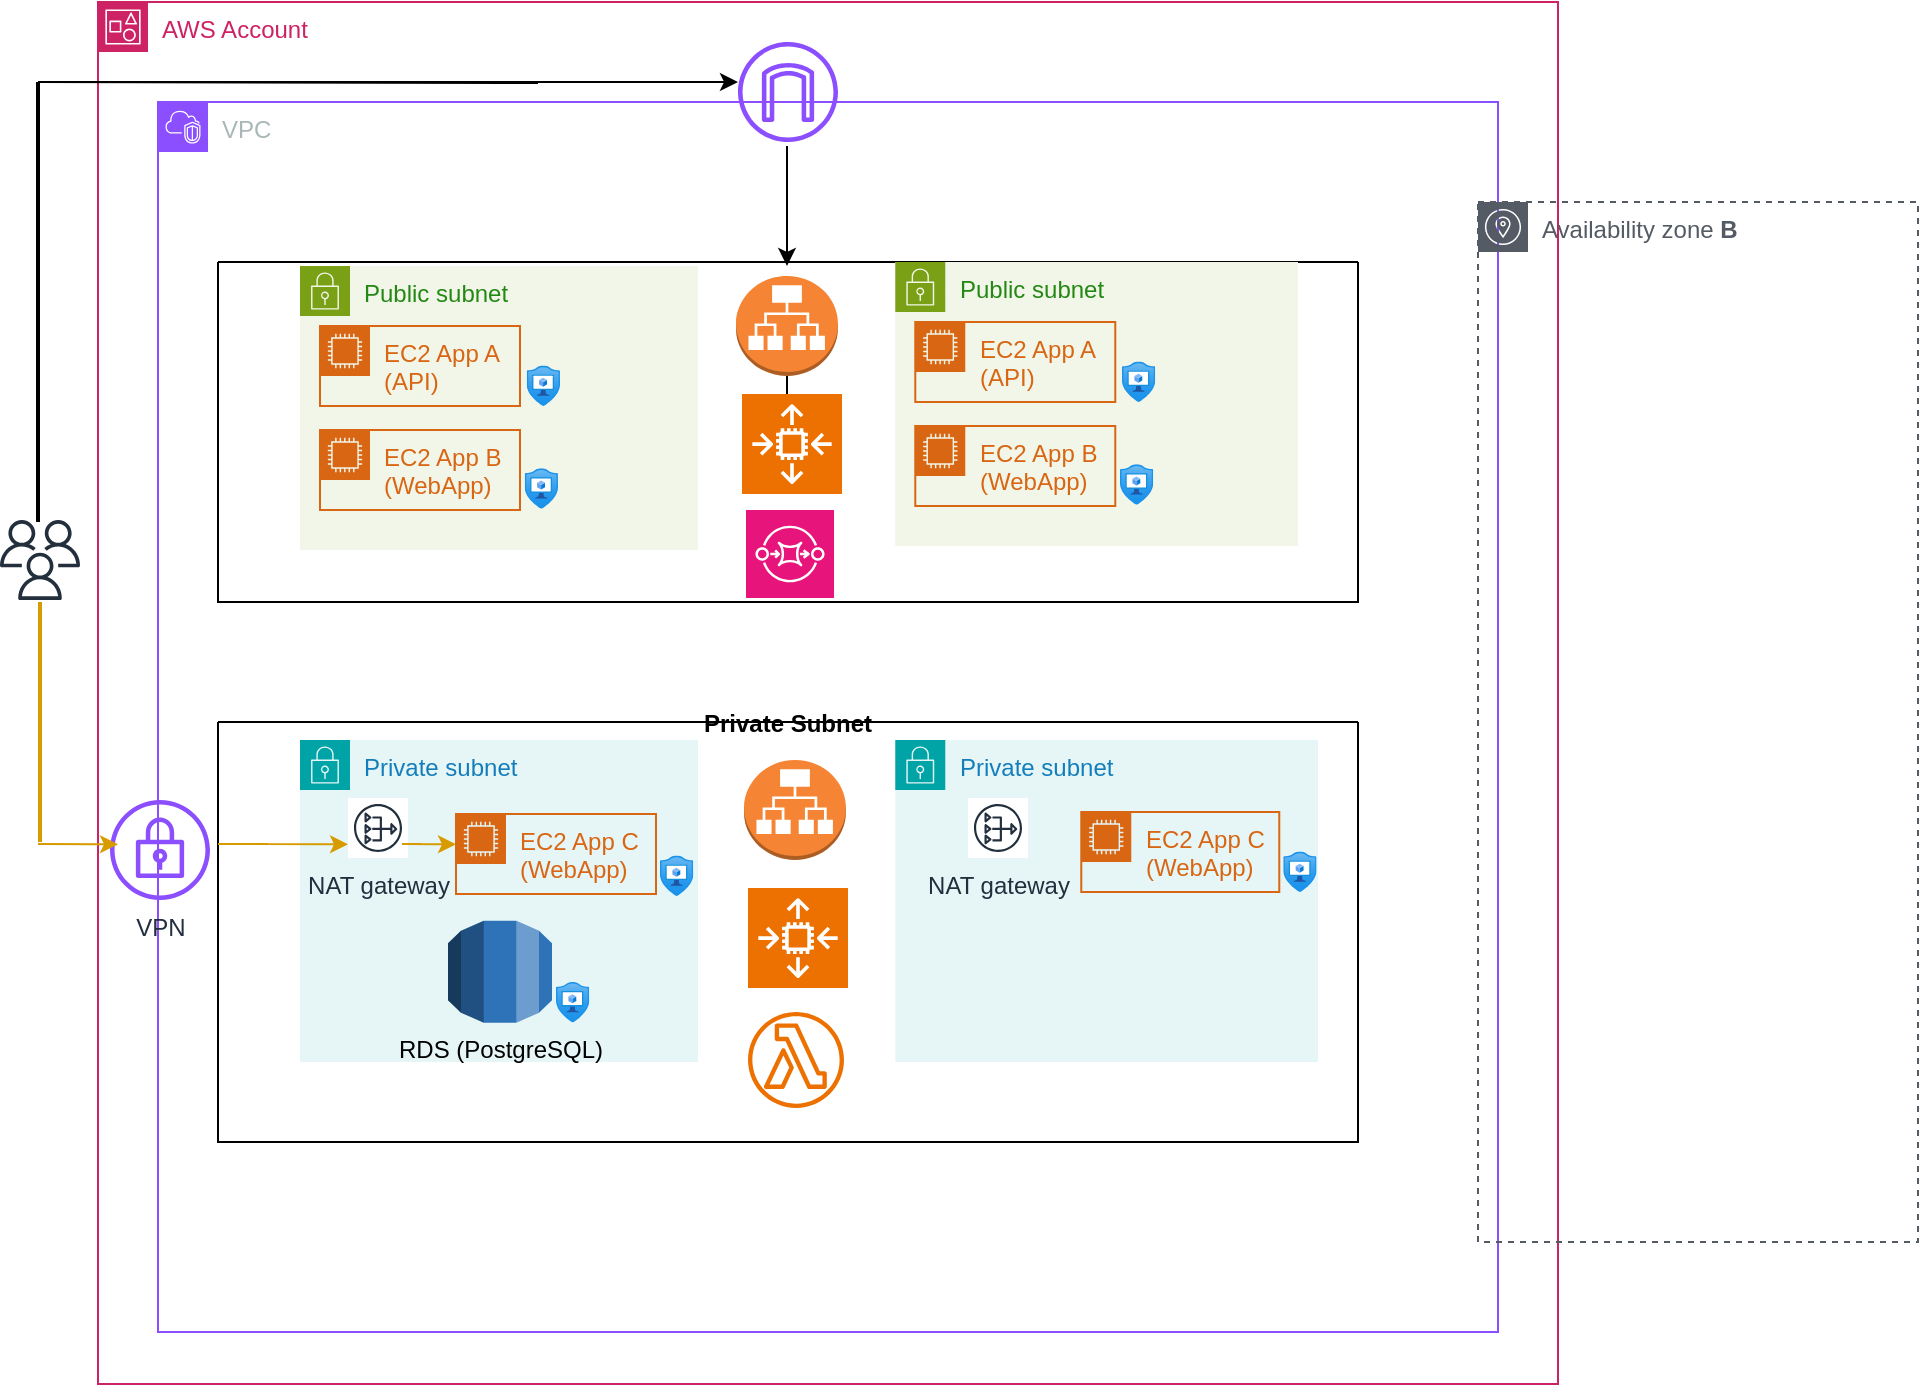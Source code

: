 <mxfile version="24.0.8" type="github">
  <diagram name="Page-1" id="gSooiQx2TL4_eroyyXrg">
    <mxGraphModel dx="1194" dy="716" grid="1" gridSize="10" guides="1" tooltips="1" connect="1" arrows="1" fold="1" page="1" pageScale="1" pageWidth="850" pageHeight="1100" math="0" shadow="0">
      <root>
        <mxCell id="0" />
        <mxCell id="1" parent="0" />
        <mxCell id="qh6bIkeYXSryROl8LY-i-43" value="AWS Account" style="points=[[0,0],[0.25,0],[0.5,0],[0.75,0],[1,0],[1,0.25],[1,0.5],[1,0.75],[1,1],[0.75,1],[0.5,1],[0.25,1],[0,1],[0,0.75],[0,0.5],[0,0.25]];outlineConnect=0;gradientColor=none;html=1;whiteSpace=wrap;fontSize=12;fontStyle=0;container=1;pointerEvents=0;collapsible=0;recursiveResize=0;shape=mxgraph.aws4.group;grIcon=mxgraph.aws4.group_account;strokeColor=#CD2264;fillColor=none;verticalAlign=top;align=left;spacingLeft=30;fontColor=#CD2264;dashed=0;" vertex="1" parent="1">
          <mxGeometry x="60" y="20" width="730" height="691" as="geometry" />
        </mxCell>
        <mxCell id="qh6bIkeYXSryROl8LY-i-1" value="VPC" style="points=[[0,0],[0.25,0],[0.5,0],[0.75,0],[1,0],[1,0.25],[1,0.5],[1,0.75],[1,1],[0.75,1],[0.5,1],[0.25,1],[0,1],[0,0.75],[0,0.5],[0,0.25]];outlineConnect=0;gradientColor=none;html=1;whiteSpace=wrap;fontSize=12;fontStyle=0;container=1;pointerEvents=0;collapsible=0;recursiveResize=0;shape=mxgraph.aws4.group;grIcon=mxgraph.aws4.group_vpc2;strokeColor=#8C4FFF;fillColor=none;verticalAlign=top;align=left;spacingLeft=30;fontColor=#AAB7B8;dashed=0;" vertex="1" parent="qh6bIkeYXSryROl8LY-i-43">
          <mxGeometry x="30" y="50" width="670" height="615" as="geometry" />
        </mxCell>
        <mxCell id="qh6bIkeYXSryROl8LY-i-3" value="Public subnet" style="points=[[0,0],[0.25,0],[0.5,0],[0.75,0],[1,0],[1,0.25],[1,0.5],[1,0.75],[1,1],[0.75,1],[0.5,1],[0.25,1],[0,1],[0,0.75],[0,0.5],[0,0.25]];outlineConnect=0;gradientColor=none;html=1;whiteSpace=wrap;fontSize=12;fontStyle=0;container=1;pointerEvents=0;collapsible=0;recursiveResize=0;shape=mxgraph.aws4.group;grIcon=mxgraph.aws4.group_security_group;grStroke=0;strokeColor=#7AA116;fillColor=#F2F6E8;verticalAlign=top;align=left;spacingLeft=30;fontColor=#248814;dashed=0;" vertex="1" parent="qh6bIkeYXSryROl8LY-i-1">
          <mxGeometry x="71" y="82" width="199" height="142" as="geometry" />
        </mxCell>
        <mxCell id="qh6bIkeYXSryROl8LY-i-5" value="EC2 App A (API)" style="points=[[0,0],[0.25,0],[0.5,0],[0.75,0],[1,0],[1,0.25],[1,0.5],[1,0.75],[1,1],[0.75,1],[0.5,1],[0.25,1],[0,1],[0,0.75],[0,0.5],[0,0.25]];outlineConnect=0;gradientColor=none;html=1;whiteSpace=wrap;fontSize=12;fontStyle=0;container=1;pointerEvents=0;collapsible=0;recursiveResize=0;shape=mxgraph.aws4.group;grIcon=mxgraph.aws4.group_ec2_instance_contents;strokeColor=#D86613;fillColor=none;verticalAlign=top;align=left;spacingLeft=30;fontColor=#D86613;dashed=0;" vertex="1" parent="qh6bIkeYXSryROl8LY-i-3">
          <mxGeometry x="10" y="30" width="100" height="40" as="geometry" />
        </mxCell>
        <mxCell id="qh6bIkeYXSryROl8LY-i-6" value="EC2 App B (WebApp)" style="points=[[0,0],[0.25,0],[0.5,0],[0.75,0],[1,0],[1,0.25],[1,0.5],[1,0.75],[1,1],[0.75,1],[0.5,1],[0.25,1],[0,1],[0,0.75],[0,0.5],[0,0.25]];outlineConnect=0;gradientColor=none;html=1;whiteSpace=wrap;fontSize=12;fontStyle=0;container=1;pointerEvents=0;collapsible=0;recursiveResize=0;shape=mxgraph.aws4.group;grIcon=mxgraph.aws4.group_ec2_instance_contents;strokeColor=#D86613;fillColor=none;verticalAlign=top;align=left;spacingLeft=30;fontColor=#D86613;dashed=0;" vertex="1" parent="qh6bIkeYXSryROl8LY-i-3">
          <mxGeometry x="10" y="82" width="100" height="40" as="geometry" />
        </mxCell>
        <mxCell id="qh6bIkeYXSryROl8LY-i-10" value="" style="image;aspect=fixed;html=1;points=[];align=center;fontSize=12;image=img/lib/azure2/security/Application_Security_Groups.svg;" vertex="1" parent="qh6bIkeYXSryROl8LY-i-3">
          <mxGeometry x="112.36" y="101.15" width="16.64" height="20.21" as="geometry" />
        </mxCell>
        <mxCell id="qh6bIkeYXSryROl8LY-i-38" value="" style="image;aspect=fixed;html=1;points=[];align=center;fontSize=12;image=img/lib/azure2/security/Application_Security_Groups.svg;" vertex="1" parent="qh6bIkeYXSryROl8LY-i-3">
          <mxGeometry x="113.36" y="49.79" width="16.64" height="20.21" as="geometry" />
        </mxCell>
        <mxCell id="qh6bIkeYXSryROl8LY-i-16" value="Private subnet" style="points=[[0,0],[0.25,0],[0.5,0],[0.75,0],[1,0],[1,0.25],[1,0.5],[1,0.75],[1,1],[0.75,1],[0.5,1],[0.25,1],[0,1],[0,0.75],[0,0.5],[0,0.25]];outlineConnect=0;gradientColor=none;html=1;whiteSpace=wrap;fontSize=12;fontStyle=0;container=1;pointerEvents=0;collapsible=0;recursiveResize=0;shape=mxgraph.aws4.group;grIcon=mxgraph.aws4.group_security_group;grStroke=0;strokeColor=#00A4A6;fillColor=#E6F6F7;verticalAlign=top;align=left;spacingLeft=30;fontColor=#147EBA;dashed=0;" vertex="1" parent="qh6bIkeYXSryROl8LY-i-1">
          <mxGeometry x="71" y="319" width="199" height="161" as="geometry" />
        </mxCell>
        <mxCell id="qh6bIkeYXSryROl8LY-i-17" value="EC2 App C (WebApp)" style="points=[[0,0],[0.25,0],[0.5,0],[0.75,0],[1,0],[1,0.25],[1,0.5],[1,0.75],[1,1],[0.75,1],[0.5,1],[0.25,1],[0,1],[0,0.75],[0,0.5],[0,0.25]];outlineConnect=0;gradientColor=none;html=1;whiteSpace=wrap;fontSize=12;fontStyle=0;container=1;pointerEvents=0;collapsible=0;recursiveResize=0;shape=mxgraph.aws4.group;grIcon=mxgraph.aws4.group_ec2_instance_contents;strokeColor=#D86613;fillColor=none;verticalAlign=top;align=left;spacingLeft=30;fontColor=#D86613;dashed=0;" vertex="1" parent="qh6bIkeYXSryROl8LY-i-16">
          <mxGeometry x="78" y="37" width="100" height="40" as="geometry" />
        </mxCell>
        <mxCell id="qh6bIkeYXSryROl8LY-i-20" value="" style="sketch=0;outlineConnect=0;fontColor=#232F3E;gradientColor=none;fillColor=#ED7100;strokeColor=none;dashed=0;verticalLabelPosition=bottom;verticalAlign=top;align=center;html=1;fontSize=12;fontStyle=0;aspect=fixed;pointerEvents=1;shape=mxgraph.aws4.lambda_function;" vertex="1" parent="qh6bIkeYXSryROl8LY-i-16">
          <mxGeometry x="224" y="136" width="48" height="48" as="geometry" />
        </mxCell>
        <mxCell id="qh6bIkeYXSryROl8LY-i-24" value="RDS (PostgreSQL)" style="outlineConnect=0;dashed=0;verticalLabelPosition=bottom;verticalAlign=top;align=center;html=1;shape=mxgraph.aws3.rds;fillColor=#2E73B8;gradientColor=none;" vertex="1" parent="qh6bIkeYXSryROl8LY-i-16">
          <mxGeometry x="74" y="90.36" width="52" height="51" as="geometry" />
        </mxCell>
        <mxCell id="qh6bIkeYXSryROl8LY-i-41" value="" style="image;aspect=fixed;html=1;points=[];align=center;fontSize=12;image=img/lib/azure2/security/Application_Security_Groups.svg;" vertex="1" parent="qh6bIkeYXSryROl8LY-i-16">
          <mxGeometry x="180" y="57.79" width="16.64" height="20.21" as="geometry" />
        </mxCell>
        <mxCell id="qh6bIkeYXSryROl8LY-i-39" value="" style="image;aspect=fixed;html=1;points=[];align=center;fontSize=12;image=img/lib/azure2/security/Application_Security_Groups.svg;" vertex="1" parent="qh6bIkeYXSryROl8LY-i-16">
          <mxGeometry x="128" y="121" width="16.64" height="20.21" as="geometry" />
        </mxCell>
        <mxCell id="qh6bIkeYXSryROl8LY-i-45" value="" style="sketch=0;outlineConnect=0;fontColor=#232F3E;gradientColor=none;fillColor=#8C4FFF;strokeColor=none;dashed=0;verticalLabelPosition=bottom;verticalAlign=top;align=center;html=1;fontSize=12;fontStyle=0;aspect=fixed;pointerEvents=1;shape=mxgraph.aws4.internet_gateway;" vertex="1" parent="qh6bIkeYXSryROl8LY-i-1">
          <mxGeometry x="290" y="-30" width="50" height="50" as="geometry" />
        </mxCell>
        <mxCell id="qh6bIkeYXSryROl8LY-i-59" value="" style="sketch=0;points=[[0,0,0],[0.25,0,0],[0.5,0,0],[0.75,0,0],[1,0,0],[0,1,0],[0.25,1,0],[0.5,1,0],[0.75,1,0],[1,1,0],[0,0.25,0],[0,0.5,0],[0,0.75,0],[1,0.25,0],[1,0.5,0],[1,0.75,0]];outlineConnect=0;fontColor=#232F3E;fillColor=#E7157B;strokeColor=#ffffff;dashed=0;verticalLabelPosition=bottom;verticalAlign=top;align=center;html=1;fontSize=12;fontStyle=0;aspect=fixed;shape=mxgraph.aws4.resourceIcon;resIcon=mxgraph.aws4.sqs;" vertex="1" parent="qh6bIkeYXSryROl8LY-i-1">
          <mxGeometry x="294" y="204" width="44" height="44" as="geometry" />
        </mxCell>
        <mxCell id="qh6bIkeYXSryROl8LY-i-111" value="Private Subnet" style="swimlane;startSize=0;" vertex="1" parent="qh6bIkeYXSryROl8LY-i-1">
          <mxGeometry x="30" y="310" width="570" height="210" as="geometry" />
        </mxCell>
        <mxCell id="qh6bIkeYXSryROl8LY-i-98" value="NAT gateway" style="sketch=0;outlineConnect=0;fontColor=#232F3E;gradientColor=none;strokeColor=#232F3E;fillColor=#ffffff;dashed=0;verticalLabelPosition=bottom;verticalAlign=top;align=center;html=1;fontSize=12;fontStyle=0;aspect=fixed;shape=mxgraph.aws4.resourceIcon;resIcon=mxgraph.aws4.nat_gateway;" vertex="1" parent="qh6bIkeYXSryROl8LY-i-111">
          <mxGeometry x="65" y="38" width="30" height="30" as="geometry" />
        </mxCell>
        <mxCell id="qh6bIkeYXSryROl8LY-i-85" value="Private subnet" style="points=[[0,0],[0.25,0],[0.5,0],[0.75,0],[1,0],[1,0.25],[1,0.5],[1,0.75],[1,1],[0.75,1],[0.5,1],[0.25,1],[0,1],[0,0.75],[0,0.5],[0,0.25]];outlineConnect=0;gradientColor=none;html=1;whiteSpace=wrap;fontSize=12;fontStyle=0;container=1;pointerEvents=0;collapsible=0;recursiveResize=0;shape=mxgraph.aws4.group;grIcon=mxgraph.aws4.group_security_group;grStroke=0;strokeColor=#00A4A6;fillColor=#E6F6F7;verticalAlign=top;align=left;spacingLeft=30;fontColor=#147EBA;dashed=0;" vertex="1" parent="qh6bIkeYXSryROl8LY-i-111">
          <mxGeometry x="338.64" y="9" width="211.36" height="161" as="geometry" />
        </mxCell>
        <mxCell id="qh6bIkeYXSryROl8LY-i-86" value="EC2 App C (WebApp)" style="points=[[0,0],[0.25,0],[0.5,0],[0.75,0],[1,0],[1,0.25],[1,0.5],[1,0.75],[1,1],[0.75,1],[0.5,1],[0.25,1],[0,1],[0,0.75],[0,0.5],[0,0.25]];outlineConnect=0;gradientColor=none;html=1;whiteSpace=wrap;fontSize=12;fontStyle=0;container=1;pointerEvents=0;collapsible=0;recursiveResize=0;shape=mxgraph.aws4.group;grIcon=mxgraph.aws4.group_ec2_instance_contents;strokeColor=#D86613;fillColor=none;verticalAlign=top;align=left;spacingLeft=30;fontColor=#D86613;dashed=0;" vertex="1" parent="qh6bIkeYXSryROl8LY-i-85">
          <mxGeometry x="93" y="36" width="99" height="40" as="geometry" />
        </mxCell>
        <mxCell id="qh6bIkeYXSryROl8LY-i-91" value="" style="image;aspect=fixed;html=1;points=[];align=center;fontSize=12;image=img/lib/azure2/security/Application_Security_Groups.svg;" vertex="1" parent="qh6bIkeYXSryROl8LY-i-85">
          <mxGeometry x="194" y="55.79" width="16.64" height="20.21" as="geometry" />
        </mxCell>
        <mxCell id="qh6bIkeYXSryROl8LY-i-47" value="VPN" style="sketch=0;outlineConnect=0;fontColor=#232F3E;gradientColor=none;fillColor=#8C4FFF;strokeColor=none;dashed=0;verticalLabelPosition=bottom;verticalAlign=top;align=center;html=1;fontSize=12;fontStyle=0;aspect=fixed;pointerEvents=1;shape=mxgraph.aws4.vpn_gateway;" vertex="1" parent="qh6bIkeYXSryROl8LY-i-1">
          <mxGeometry x="-24" y="349" width="50" height="50" as="geometry" />
        </mxCell>
        <mxCell id="qh6bIkeYXSryROl8LY-i-125" value="" style="endArrow=classic;html=1;rounded=0;" edge="1" parent="qh6bIkeYXSryROl8LY-i-1">
          <mxGeometry width="50" height="50" relative="1" as="geometry">
            <mxPoint x="314.5" y="22" as="sourcePoint" />
            <mxPoint x="314.5" y="82" as="targetPoint" />
          </mxGeometry>
        </mxCell>
        <mxCell id="qh6bIkeYXSryROl8LY-i-122" value="" style="endArrow=classic;html=1;rounded=0;" edge="1" parent="qh6bIkeYXSryROl8LY-i-43">
          <mxGeometry width="50" height="50" relative="1" as="geometry">
            <mxPoint x="220" y="40.5" as="sourcePoint" />
            <mxPoint x="320" y="40" as="targetPoint" />
            <Array as="points">
              <mxPoint x="-30" y="40" />
            </Array>
          </mxGeometry>
        </mxCell>
        <mxCell id="qh6bIkeYXSryROl8LY-i-113" value="" style="edgeStyle=orthogonalEdgeStyle;rounded=0;orthogonalLoop=1;jettySize=auto;html=1;" edge="1" parent="1" source="qh6bIkeYXSryROl8LY-i-70" target="qh6bIkeYXSryROl8LY-i-95">
          <mxGeometry relative="1" as="geometry" />
        </mxCell>
        <mxCell id="qh6bIkeYXSryROl8LY-i-70" value="" style="outlineConnect=0;dashed=0;verticalLabelPosition=bottom;verticalAlign=top;align=center;html=1;shape=mxgraph.aws3.application_load_balancer;fillColor=#F58534;gradientColor=none;" vertex="1" parent="1">
          <mxGeometry x="379" y="157" width="51" height="50" as="geometry" />
        </mxCell>
        <mxCell id="qh6bIkeYXSryROl8LY-i-95" value="" style="sketch=0;points=[[0,0,0],[0.25,0,0],[0.5,0,0],[0.75,0,0],[1,0,0],[0,1,0],[0.25,1,0],[0.5,1,0],[0.75,1,0],[1,1,0],[0,0.25,0],[0,0.5,0],[0,0.75,0],[1,0.25,0],[1,0.5,0],[1,0.75,0]];outlineConnect=0;fontColor=#232F3E;fillColor=#ED7100;strokeColor=#ffffff;dashed=0;verticalLabelPosition=bottom;verticalAlign=top;align=center;html=1;fontSize=12;fontStyle=0;aspect=fixed;shape=mxgraph.aws4.resourceIcon;resIcon=mxgraph.aws4.auto_scaling2;" vertex="1" parent="1">
          <mxGeometry x="382" y="216" width="50" height="50" as="geometry" />
        </mxCell>
        <mxCell id="qh6bIkeYXSryROl8LY-i-96" value="" style="outlineConnect=0;dashed=0;verticalLabelPosition=bottom;verticalAlign=top;align=center;html=1;shape=mxgraph.aws3.application_load_balancer;fillColor=#F58534;gradientColor=none;" vertex="1" parent="1">
          <mxGeometry x="383" y="399" width="51" height="50" as="geometry" />
        </mxCell>
        <mxCell id="qh6bIkeYXSryROl8LY-i-97" value="" style="sketch=0;points=[[0,0,0],[0.25,0,0],[0.5,0,0],[0.75,0,0],[1,0,0],[0,1,0],[0.25,1,0],[0.5,1,0],[0.75,1,0],[1,1,0],[0,0.25,0],[0,0.5,0],[0,0.75,0],[1,0.25,0],[1,0.5,0],[1,0.75,0]];outlineConnect=0;fontColor=#232F3E;fillColor=#ED7100;strokeColor=#ffffff;dashed=0;verticalLabelPosition=bottom;verticalAlign=top;align=center;html=1;fontSize=12;fontStyle=0;aspect=fixed;shape=mxgraph.aws4.resourceIcon;resIcon=mxgraph.aws4.auto_scaling2;" vertex="1" parent="1">
          <mxGeometry x="385" y="463" width="50" height="50" as="geometry" />
        </mxCell>
        <mxCell id="qh6bIkeYXSryROl8LY-i-104" value="Availability zone &lt;b&gt;B&lt;/b&gt;" style="sketch=0;outlineConnect=0;gradientColor=none;html=1;whiteSpace=wrap;fontSize=12;fontStyle=0;shape=mxgraph.aws4.group;grIcon=mxgraph.aws4.group_availability_zone;strokeColor=#545B64;fillColor=none;verticalAlign=top;align=left;spacingLeft=30;fontColor=#545B64;dashed=1;" vertex="1" parent="1">
          <mxGeometry x="750" y="120" width="220" height="520" as="geometry" />
        </mxCell>
        <mxCell id="qh6bIkeYXSryROl8LY-i-107" value="" style="line;strokeWidth=2;direction=south;html=1;fillColor=#ffe6cc;strokeColor=#d79b00;" vertex="1" parent="1">
          <mxGeometry x="26" y="320" width="10" height="120" as="geometry" />
        </mxCell>
        <mxCell id="qh6bIkeYXSryROl8LY-i-110" value="" style="sketch=0;outlineConnect=0;fontColor=#232F3E;gradientColor=none;fillColor=#232F3D;strokeColor=none;dashed=0;verticalLabelPosition=bottom;verticalAlign=top;align=center;html=1;fontSize=12;fontStyle=0;aspect=fixed;pointerEvents=1;shape=mxgraph.aws4.users;" vertex="1" parent="1">
          <mxGeometry x="11" y="279" width="40" height="40" as="geometry" />
        </mxCell>
        <mxCell id="qh6bIkeYXSryROl8LY-i-112" value="" style="swimlane;startSize=0;" vertex="1" parent="1">
          <mxGeometry x="120" y="150" width="570" height="170" as="geometry" />
        </mxCell>
        <mxCell id="qh6bIkeYXSryROl8LY-i-80" value="Public subnet" style="points=[[0,0],[0.25,0],[0.5,0],[0.75,0],[1,0],[1,0.25],[1,0.5],[1,0.75],[1,1],[0.75,1],[0.5,1],[0.25,1],[0,1],[0,0.75],[0,0.5],[0,0.25]];outlineConnect=0;gradientColor=none;html=1;whiteSpace=wrap;fontSize=12;fontStyle=0;container=1;pointerEvents=0;collapsible=0;recursiveResize=0;shape=mxgraph.aws4.group;grIcon=mxgraph.aws4.group_security_group;grStroke=0;strokeColor=#7AA116;fillColor=#F2F6E8;verticalAlign=top;align=left;spacingLeft=30;fontColor=#248814;dashed=0;" vertex="1" parent="qh6bIkeYXSryROl8LY-i-112">
          <mxGeometry x="338.64" width="201.36" height="142" as="geometry" />
        </mxCell>
        <mxCell id="qh6bIkeYXSryROl8LY-i-81" value="EC2 App A (API)" style="points=[[0,0],[0.25,0],[0.5,0],[0.75,0],[1,0],[1,0.25],[1,0.5],[1,0.75],[1,1],[0.75,1],[0.5,1],[0.25,1],[0,1],[0,0.75],[0,0.5],[0,0.25]];outlineConnect=0;gradientColor=none;html=1;whiteSpace=wrap;fontSize=12;fontStyle=0;container=1;pointerEvents=0;collapsible=0;recursiveResize=0;shape=mxgraph.aws4.group;grIcon=mxgraph.aws4.group_ec2_instance_contents;strokeColor=#D86613;fillColor=none;verticalAlign=top;align=left;spacingLeft=30;fontColor=#D86613;dashed=0;" vertex="1" parent="qh6bIkeYXSryROl8LY-i-80">
          <mxGeometry x="10" y="30" width="100" height="40" as="geometry" />
        </mxCell>
        <mxCell id="qh6bIkeYXSryROl8LY-i-82" value="EC2 App B (WebApp)" style="points=[[0,0],[0.25,0],[0.5,0],[0.75,0],[1,0],[1,0.25],[1,0.5],[1,0.75],[1,1],[0.75,1],[0.5,1],[0.25,1],[0,1],[0,0.75],[0,0.5],[0,0.25]];outlineConnect=0;gradientColor=none;html=1;whiteSpace=wrap;fontSize=12;fontStyle=0;container=1;pointerEvents=0;collapsible=0;recursiveResize=0;shape=mxgraph.aws4.group;grIcon=mxgraph.aws4.group_ec2_instance_contents;strokeColor=#D86613;fillColor=none;verticalAlign=top;align=left;spacingLeft=30;fontColor=#D86613;dashed=0;" vertex="1" parent="qh6bIkeYXSryROl8LY-i-80">
          <mxGeometry x="10" y="82" width="100" height="40" as="geometry" />
        </mxCell>
        <mxCell id="qh6bIkeYXSryROl8LY-i-83" value="" style="image;aspect=fixed;html=1;points=[];align=center;fontSize=12;image=img/lib/azure2/security/Application_Security_Groups.svg;" vertex="1" parent="qh6bIkeYXSryROl8LY-i-80">
          <mxGeometry x="112.36" y="101.15" width="16.64" height="20.21" as="geometry" />
        </mxCell>
        <mxCell id="qh6bIkeYXSryROl8LY-i-84" value="" style="image;aspect=fixed;html=1;points=[];align=center;fontSize=12;image=img/lib/azure2/security/Application_Security_Groups.svg;" vertex="1" parent="qh6bIkeYXSryROl8LY-i-80">
          <mxGeometry x="113.36" y="49.79" width="16.64" height="20.21" as="geometry" />
        </mxCell>
        <mxCell id="qh6bIkeYXSryROl8LY-i-116" value="" style="endArrow=classic;html=1;rounded=0;fillColor=#ffe6cc;strokeColor=#d79b00;" edge="1" parent="1">
          <mxGeometry width="50" height="50" relative="1" as="geometry">
            <mxPoint x="30" y="441" as="sourcePoint" />
            <mxPoint x="70" y="441.15" as="targetPoint" />
            <Array as="points">
              <mxPoint x="60" y="441.15" />
            </Array>
          </mxGeometry>
        </mxCell>
        <mxCell id="qh6bIkeYXSryROl8LY-i-120" value="" style="endArrow=classic;html=1;rounded=0;fillColor=#ffe6cc;strokeColor=#d79b00;" edge="1" parent="1">
          <mxGeometry width="50" height="50" relative="1" as="geometry">
            <mxPoint x="145" y="441" as="sourcePoint" />
            <mxPoint x="185" y="441.15" as="targetPoint" />
            <Array as="points">
              <mxPoint x="120" y="441" />
              <mxPoint x="175" y="441.15" />
            </Array>
          </mxGeometry>
        </mxCell>
        <mxCell id="qh6bIkeYXSryROl8LY-i-121" value="NAT gateway" style="sketch=0;outlineConnect=0;fontColor=#232F3E;gradientColor=none;strokeColor=#232F3E;fillColor=#ffffff;dashed=0;verticalLabelPosition=bottom;verticalAlign=top;align=center;html=1;fontSize=12;fontStyle=0;aspect=fixed;shape=mxgraph.aws4.resourceIcon;resIcon=mxgraph.aws4.nat_gateway;" vertex="1" parent="1">
          <mxGeometry x="495" y="418" width="30" height="30" as="geometry" />
        </mxCell>
        <mxCell id="qh6bIkeYXSryROl8LY-i-123" value="" style="line;strokeWidth=2;direction=south;html=1;" vertex="1" parent="1">
          <mxGeometry x="28" y="60" width="4" height="220" as="geometry" />
        </mxCell>
        <mxCell id="qh6bIkeYXSryROl8LY-i-124" value="" style="endArrow=classic;html=1;rounded=0;fillColor=#ffe6cc;strokeColor=#d79b00;" edge="1" parent="1">
          <mxGeometry width="50" height="50" relative="1" as="geometry">
            <mxPoint x="222" y="441" as="sourcePoint" />
            <mxPoint x="239" y="441.15" as="targetPoint" />
            <Array as="points">
              <mxPoint x="212" y="441" />
              <mxPoint x="229" y="441.15" />
            </Array>
          </mxGeometry>
        </mxCell>
      </root>
    </mxGraphModel>
  </diagram>
</mxfile>
